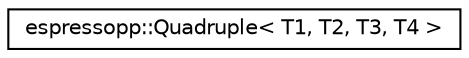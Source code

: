 digraph G
{
  edge [fontname="Helvetica",fontsize="10",labelfontname="Helvetica",labelfontsize="10"];
  node [fontname="Helvetica",fontsize="10",shape=record];
  rankdir="LR";
  Node1 [label="espressopp::Quadruple\< T1, T2, T3, T4 \>",height=0.2,width=0.4,color="black", fillcolor="white", style="filled",URL="$structespressopp_1_1Quadruple.html"];
}
